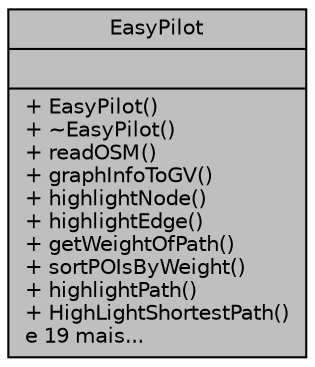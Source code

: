 digraph "EasyPilot"
{
  edge [fontname="Helvetica",fontsize="10",labelfontname="Helvetica",labelfontsize="10"];
  node [fontname="Helvetica",fontsize="10",shape=record];
  Node1 [label="{EasyPilot\n||+ EasyPilot()\l+ ~EasyPilot()\l+ readOSM()\l+ graphInfoToGV()\l+ highlightNode()\l+ highlightEdge()\l+ getWeightOfPath()\l+ sortPOIsByWeight()\l+ highlightPath()\l+ HighLightShortestPath()\le 19 mais...\l}",height=0.2,width=0.4,color="black", fillcolor="grey75", style="filled", fontcolor="black"];
}
